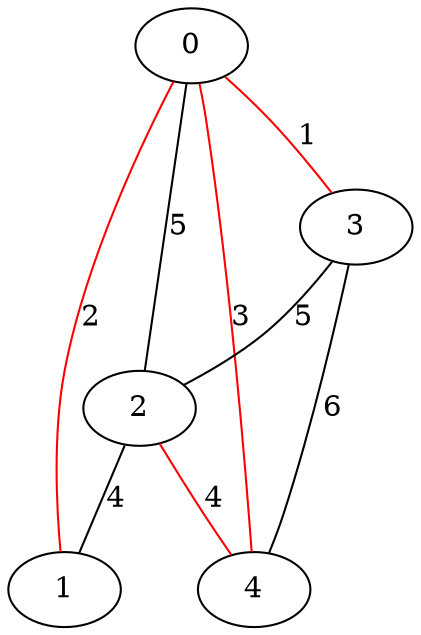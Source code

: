 graph A{
0--3[label = 1; color = red ];
0--1[label = 2; color = red ];
0--4[label = 3; color = red ];
2--4[label = 4; color = red ];
2--1[label = 4];
2--0[label = 5];
3--2[label = 5];
4--3[label = 6];
}
